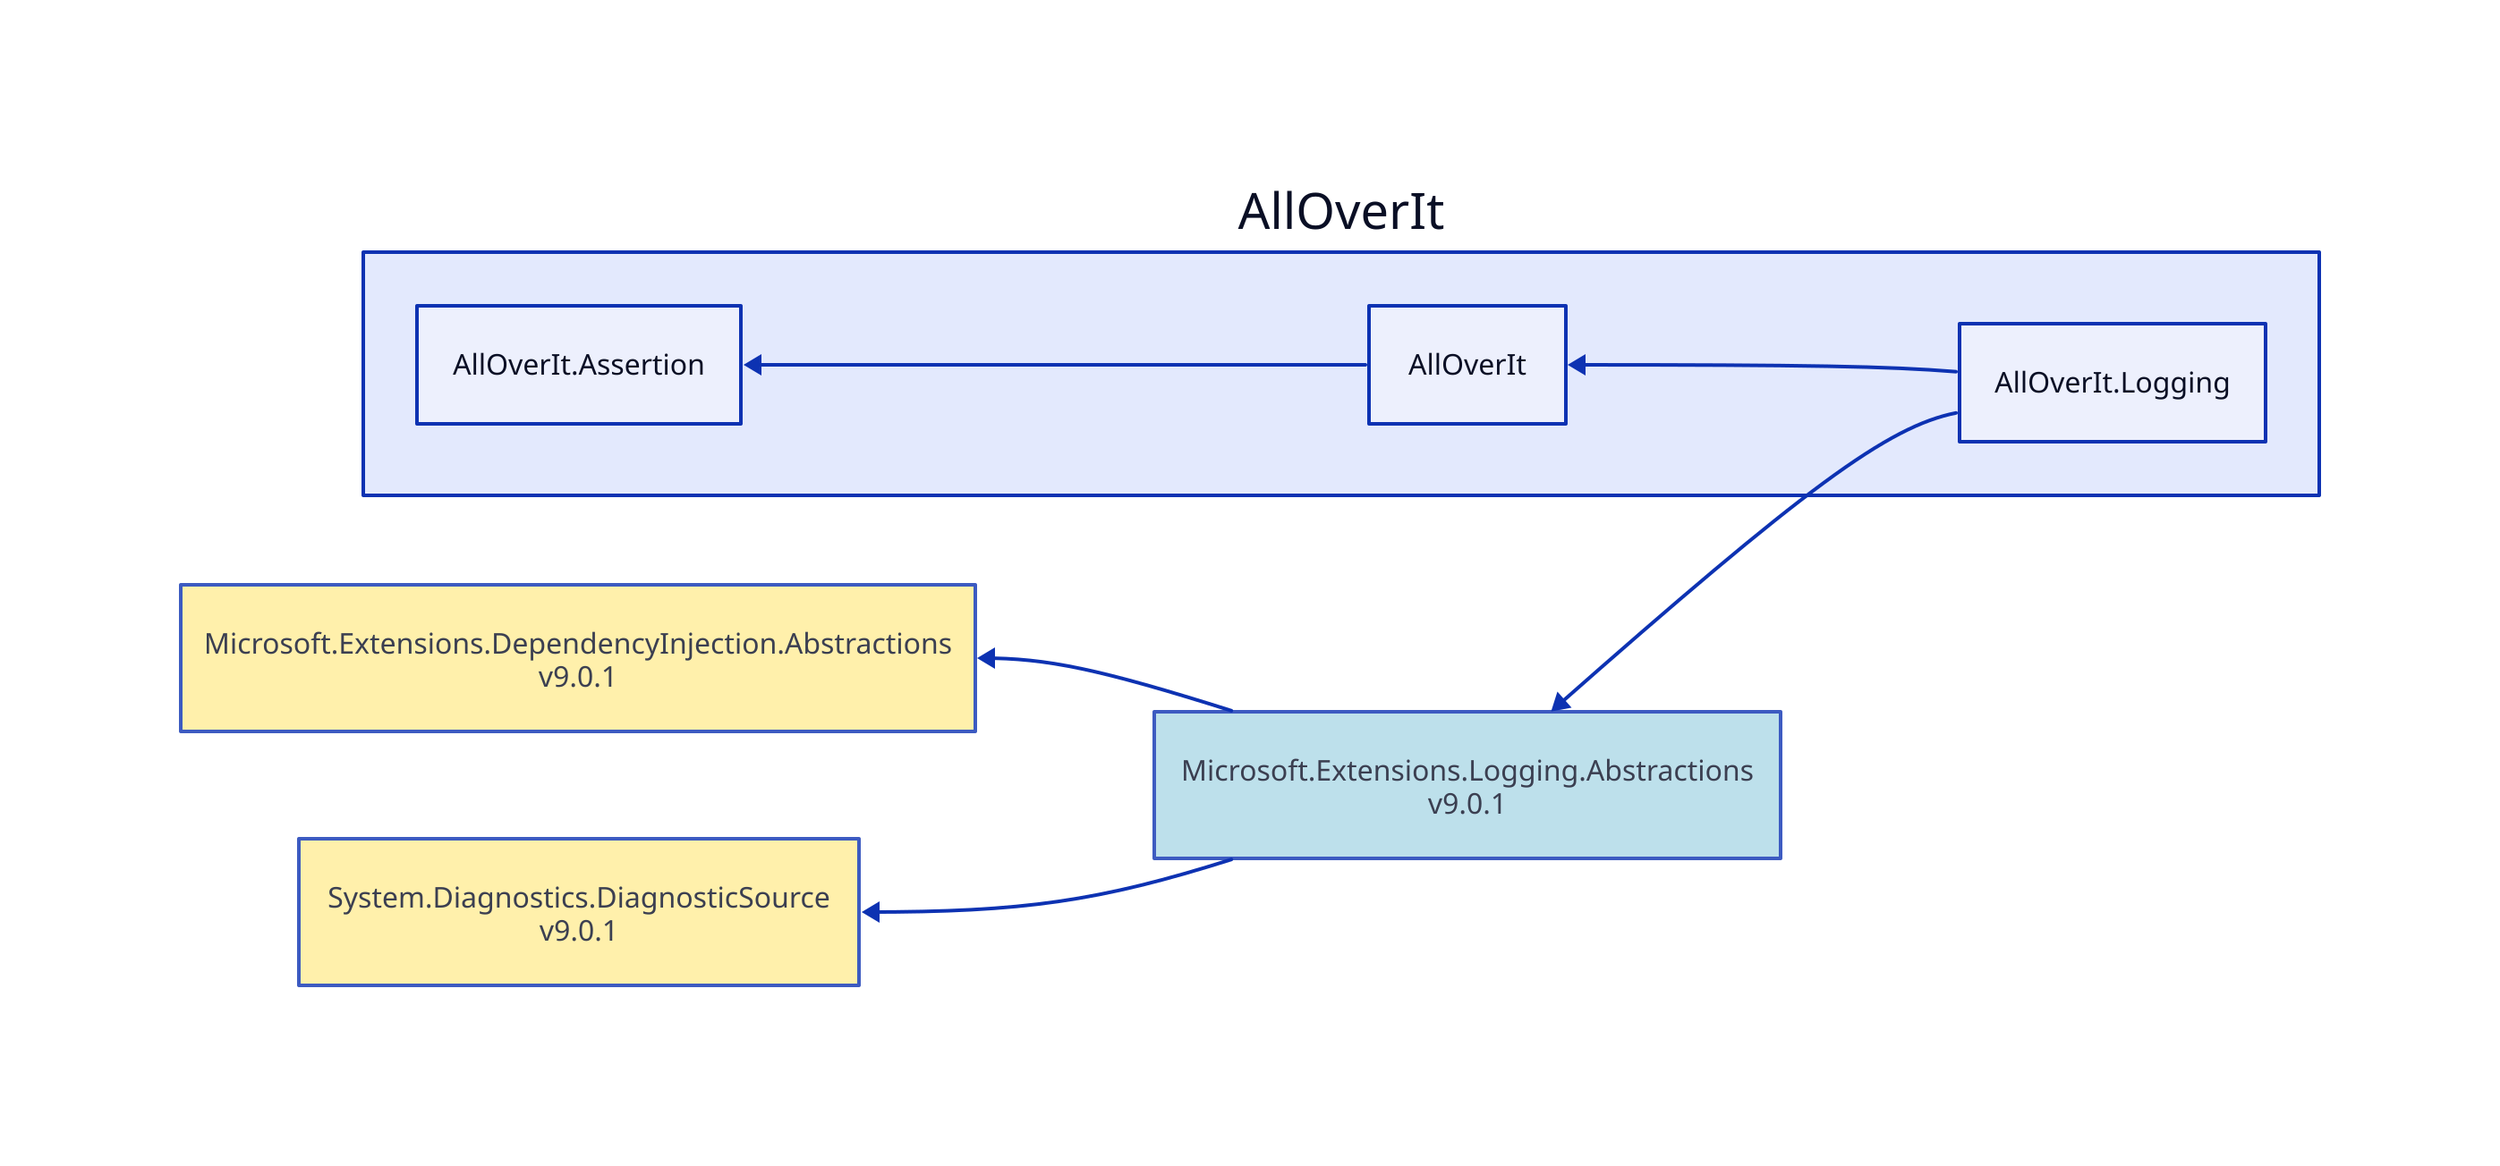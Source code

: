 direction: left

aoi: AllOverIt
aoi.alloverit-logging: AllOverIt.Logging
microsoft-extensions-logging-abstractions_9-0-1: Microsoft.Extensions.Logging.Abstractions\nv9.0.1
microsoft-extensions-logging-abstractions_9-0-1.style.fill: "#ADD8E6"
microsoft-extensions-logging-abstractions_9-0-1.style.opacity: 0.8
microsoft-extensions-dependencyinjection-abstractions_9-0-1: Microsoft.Extensions.DependencyInjection.Abstractions\nv9.0.1
microsoft-extensions-dependencyinjection-abstractions_9-0-1.style.fill: "#FFEC96"
microsoft-extensions-dependencyinjection-abstractions_9-0-1.style.opacity: 0.8
microsoft-extensions-dependencyinjection-abstractions_9-0-1 <- microsoft-extensions-logging-abstractions_9-0-1
system-diagnostics-diagnosticsource_9-0-1: System.Diagnostics.DiagnosticSource\nv9.0.1
system-diagnostics-diagnosticsource_9-0-1.style.fill: "#FFEC96"
system-diagnostics-diagnosticsource_9-0-1.style.opacity: 0.8
system-diagnostics-diagnosticsource_9-0-1 <- microsoft-extensions-logging-abstractions_9-0-1
microsoft-extensions-logging-abstractions_9-0-1 <- aoi.alloverit-logging
aoi.alloverit: AllOverIt
aoi.alloverit-assertion: AllOverIt.Assertion
aoi.alloverit-assertion <- aoi.alloverit
aoi.alloverit <- aoi.alloverit-logging
